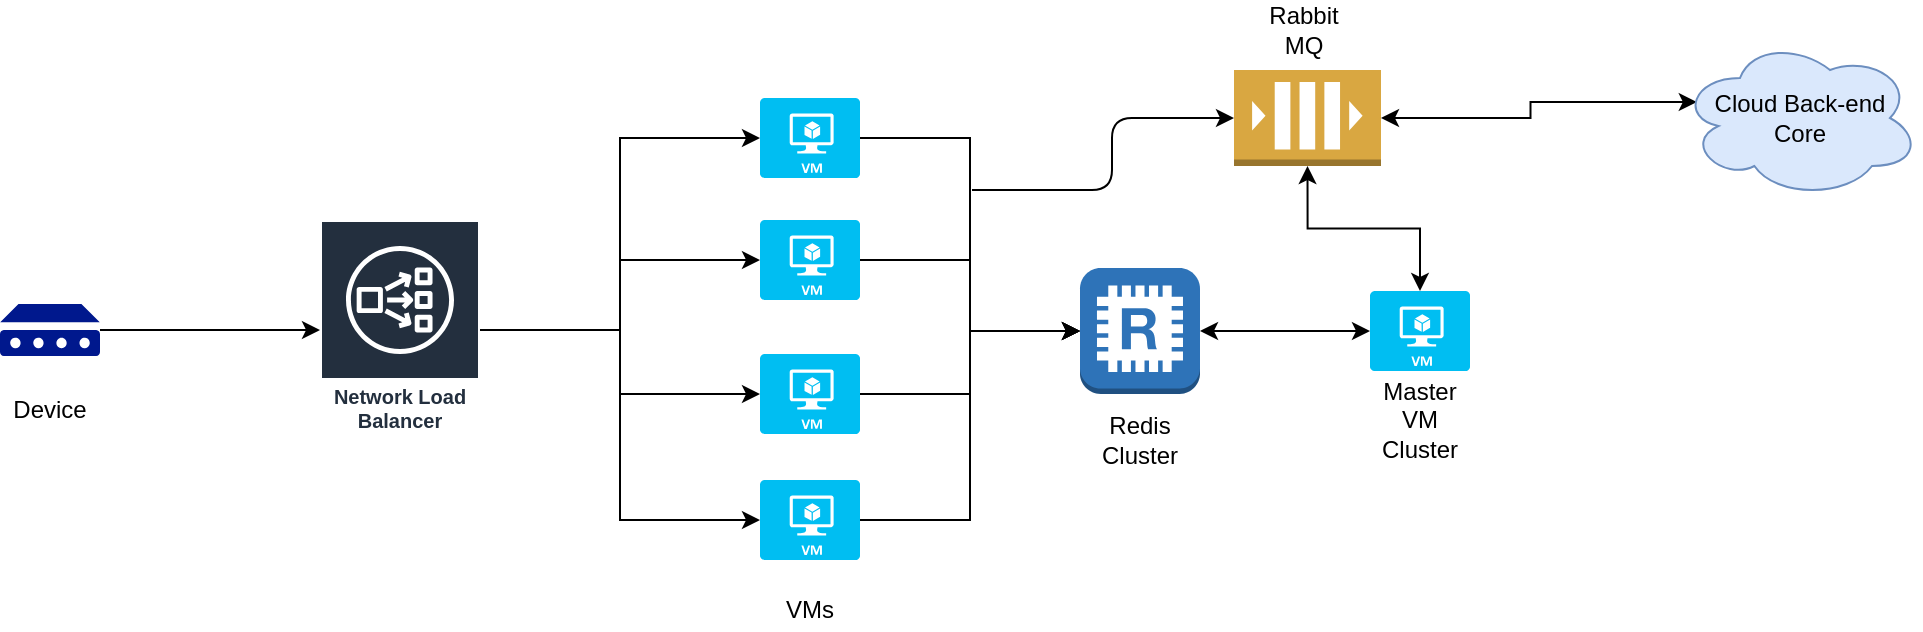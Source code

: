 <mxfile version="10.7.7" type="device"><diagram id="umXoTfQtE_7TIhDDbnXX" name="Page-1"><mxGraphModel dx="834" dy="484" grid="1" gridSize="10" guides="1" tooltips="1" connect="1" arrows="1" fold="1" page="1" pageScale="1" pageWidth="850" pageHeight="1100" math="0" shadow="0"><root><mxCell id="0"/><mxCell id="1" parent="0"/><mxCell id="30QPjz-wrwu4H0XQeL6g-3" style="edgeStyle=orthogonalEdgeStyle;rounded=0;orthogonalLoop=1;jettySize=auto;html=1;" edge="1" parent="1" source="30QPjz-wrwu4H0XQeL6g-1" target="30QPjz-wrwu4H0XQeL6g-2"><mxGeometry relative="1" as="geometry"/></mxCell><mxCell id="30QPjz-wrwu4H0XQeL6g-1" value="" style="pointerEvents=1;shadow=0;dashed=0;html=1;strokeColor=none;labelPosition=center;verticalLabelPosition=bottom;verticalAlign=top;align=center;shape=mxgraph.mscae.enterprise.device;fillColor=#00188D;" vertex="1" parent="1"><mxGeometry x="140" y="177" width="50" height="26" as="geometry"/></mxCell><mxCell id="30QPjz-wrwu4H0XQeL6g-9" style="edgeStyle=orthogonalEdgeStyle;rounded=0;orthogonalLoop=1;jettySize=auto;html=1;entryX=0;entryY=0.5;entryDx=0;entryDy=0;entryPerimeter=0;" edge="1" parent="1" source="30QPjz-wrwu4H0XQeL6g-2" target="30QPjz-wrwu4H0XQeL6g-8"><mxGeometry relative="1" as="geometry"/></mxCell><mxCell id="30QPjz-wrwu4H0XQeL6g-10" style="edgeStyle=orthogonalEdgeStyle;rounded=0;orthogonalLoop=1;jettySize=auto;html=1;entryX=0;entryY=0.5;entryDx=0;entryDy=0;entryPerimeter=0;" edge="1" parent="1" source="30QPjz-wrwu4H0XQeL6g-2" target="30QPjz-wrwu4H0XQeL6g-5"><mxGeometry relative="1" as="geometry"/></mxCell><mxCell id="30QPjz-wrwu4H0XQeL6g-11" style="edgeStyle=orthogonalEdgeStyle;rounded=0;orthogonalLoop=1;jettySize=auto;html=1;entryX=0;entryY=0.5;entryDx=0;entryDy=0;entryPerimeter=0;" edge="1" parent="1" source="30QPjz-wrwu4H0XQeL6g-2" target="30QPjz-wrwu4H0XQeL6g-6"><mxGeometry relative="1" as="geometry"/></mxCell><mxCell id="30QPjz-wrwu4H0XQeL6g-12" style="edgeStyle=orthogonalEdgeStyle;rounded=0;orthogonalLoop=1;jettySize=auto;html=1;entryX=0;entryY=0.5;entryDx=0;entryDy=0;entryPerimeter=0;" edge="1" parent="1" source="30QPjz-wrwu4H0XQeL6g-2" target="30QPjz-wrwu4H0XQeL6g-7"><mxGeometry relative="1" as="geometry"/></mxCell><mxCell id="30QPjz-wrwu4H0XQeL6g-2" value="Network Load Balancer" style="outlineConnect=0;fontColor=#232F3E;gradientColor=none;strokeColor=#ffffff;fillColor=#232F3E;dashed=0;verticalLabelPosition=middle;verticalAlign=bottom;align=center;html=1;whiteSpace=wrap;fontSize=10;fontStyle=1;spacing=3;shape=mxgraph.aws4.productIcon;prIcon=mxgraph.aws4.network_load_balancer;" vertex="1" parent="1"><mxGeometry x="300" y="135" width="80" height="110" as="geometry"/></mxCell><mxCell id="30QPjz-wrwu4H0XQeL6g-4" value="Device" style="text;html=1;strokeColor=none;fillColor=none;align=center;verticalAlign=middle;whiteSpace=wrap;rounded=0;" vertex="1" parent="1"><mxGeometry x="145" y="220" width="40" height="20" as="geometry"/></mxCell><mxCell id="30QPjz-wrwu4H0XQeL6g-17" style="edgeStyle=orthogonalEdgeStyle;rounded=0;orthogonalLoop=1;jettySize=auto;html=1;entryX=0;entryY=0.5;entryDx=0;entryDy=0;entryPerimeter=0;" edge="1" parent="1" source="30QPjz-wrwu4H0XQeL6g-5" target="30QPjz-wrwu4H0XQeL6g-14"><mxGeometry relative="1" as="geometry"/></mxCell><mxCell id="30QPjz-wrwu4H0XQeL6g-5" value="" style="verticalLabelPosition=bottom;html=1;verticalAlign=top;align=center;strokeColor=none;fillColor=#00BEF2;shape=mxgraph.azure.virtual_machine;" vertex="1" parent="1"><mxGeometry x="520" y="135" width="50" height="40" as="geometry"/></mxCell><mxCell id="30QPjz-wrwu4H0XQeL6g-18" style="edgeStyle=orthogonalEdgeStyle;rounded=0;orthogonalLoop=1;jettySize=auto;html=1;exitX=1;exitY=0.5;exitDx=0;exitDy=0;exitPerimeter=0;entryX=0;entryY=0.5;entryDx=0;entryDy=0;entryPerimeter=0;" edge="1" parent="1" source="30QPjz-wrwu4H0XQeL6g-6" target="30QPjz-wrwu4H0XQeL6g-14"><mxGeometry relative="1" as="geometry"/></mxCell><mxCell id="30QPjz-wrwu4H0XQeL6g-6" value="" style="verticalLabelPosition=bottom;html=1;verticalAlign=top;align=center;strokeColor=none;fillColor=#00BEF2;shape=mxgraph.azure.virtual_machine;" vertex="1" parent="1"><mxGeometry x="520" y="202" width="50" height="40" as="geometry"/></mxCell><mxCell id="30QPjz-wrwu4H0XQeL6g-15" style="edgeStyle=orthogonalEdgeStyle;rounded=0;orthogonalLoop=1;jettySize=auto;html=1;exitX=1;exitY=0.5;exitDx=0;exitDy=0;exitPerimeter=0;entryX=0;entryY=0.5;entryDx=0;entryDy=0;entryPerimeter=0;" edge="1" parent="1" source="30QPjz-wrwu4H0XQeL6g-7" target="30QPjz-wrwu4H0XQeL6g-14"><mxGeometry relative="1" as="geometry"/></mxCell><mxCell id="30QPjz-wrwu4H0XQeL6g-7" value="" style="verticalLabelPosition=bottom;html=1;verticalAlign=top;align=center;strokeColor=none;fillColor=#00BEF2;shape=mxgraph.azure.virtual_machine;" vertex="1" parent="1"><mxGeometry x="520" y="265" width="50" height="40" as="geometry"/></mxCell><mxCell id="30QPjz-wrwu4H0XQeL6g-19" style="edgeStyle=orthogonalEdgeStyle;rounded=0;orthogonalLoop=1;jettySize=auto;html=1;exitX=1;exitY=0.5;exitDx=0;exitDy=0;exitPerimeter=0;entryX=0;entryY=0.5;entryDx=0;entryDy=0;entryPerimeter=0;" edge="1" parent="1" source="30QPjz-wrwu4H0XQeL6g-8" target="30QPjz-wrwu4H0XQeL6g-14"><mxGeometry relative="1" as="geometry"/></mxCell><mxCell id="30QPjz-wrwu4H0XQeL6g-8" value="" style="verticalLabelPosition=bottom;html=1;verticalAlign=top;align=center;strokeColor=none;fillColor=#00BEF2;shape=mxgraph.azure.virtual_machine;" vertex="1" parent="1"><mxGeometry x="520" y="74" width="50" height="40" as="geometry"/></mxCell><mxCell id="30QPjz-wrwu4H0XQeL6g-13" value="VMs" style="text;html=1;strokeColor=none;fillColor=none;align=center;verticalAlign=middle;whiteSpace=wrap;rounded=0;" vertex="1" parent="1"><mxGeometry x="525" y="320" width="40" height="20" as="geometry"/></mxCell><mxCell id="30QPjz-wrwu4H0XQeL6g-23" style="edgeStyle=orthogonalEdgeStyle;rounded=0;orthogonalLoop=1;jettySize=auto;html=1;entryX=0;entryY=0.5;entryDx=0;entryDy=0;entryPerimeter=0;startArrow=classic;startFill=1;" edge="1" parent="1" source="30QPjz-wrwu4H0XQeL6g-14" target="30QPjz-wrwu4H0XQeL6g-21"><mxGeometry relative="1" as="geometry"/></mxCell><mxCell id="30QPjz-wrwu4H0XQeL6g-14" value="" style="outlineConnect=0;dashed=0;verticalLabelPosition=bottom;verticalAlign=top;align=center;html=1;shape=mxgraph.aws3.redis;fillColor=#2E73B8;gradientColor=none;" vertex="1" parent="1"><mxGeometry x="680" y="159" width="60" height="63" as="geometry"/></mxCell><mxCell id="30QPjz-wrwu4H0XQeL6g-20" value="Redis Cluster" style="text;html=1;strokeColor=none;fillColor=none;align=center;verticalAlign=middle;whiteSpace=wrap;rounded=0;" vertex="1" parent="1"><mxGeometry x="690" y="235" width="40" height="20" as="geometry"/></mxCell><mxCell id="30QPjz-wrwu4H0XQeL6g-28" style="edgeStyle=orthogonalEdgeStyle;rounded=0;orthogonalLoop=1;jettySize=auto;html=1;exitX=0.5;exitY=0;exitDx=0;exitDy=0;exitPerimeter=0;entryX=0.5;entryY=1;entryDx=0;entryDy=0;entryPerimeter=0;startArrow=classic;startFill=1;" edge="1" parent="1" source="30QPjz-wrwu4H0XQeL6g-21" target="30QPjz-wrwu4H0XQeL6g-24"><mxGeometry relative="1" as="geometry"/></mxCell><mxCell id="30QPjz-wrwu4H0XQeL6g-21" value="" style="verticalLabelPosition=bottom;html=1;verticalAlign=top;align=center;strokeColor=none;fillColor=#00BEF2;shape=mxgraph.azure.virtual_machine;" vertex="1" parent="1"><mxGeometry x="825" y="170.5" width="50" height="40" as="geometry"/></mxCell><mxCell id="30QPjz-wrwu4H0XQeL6g-22" value="Master VM Cluster" style="text;html=1;strokeColor=none;fillColor=none;align=center;verticalAlign=middle;whiteSpace=wrap;rounded=0;" vertex="1" parent="1"><mxGeometry x="830" y="225" width="40" height="20" as="geometry"/></mxCell><mxCell id="30QPjz-wrwu4H0XQeL6g-30" style="edgeStyle=orthogonalEdgeStyle;rounded=0;orthogonalLoop=1;jettySize=auto;html=1;entryX=0.07;entryY=0.4;entryDx=0;entryDy=0;entryPerimeter=0;startArrow=classic;startFill=1;" edge="1" parent="1" source="30QPjz-wrwu4H0XQeL6g-24" target="30QPjz-wrwu4H0XQeL6g-29"><mxGeometry relative="1" as="geometry"/></mxCell><mxCell id="30QPjz-wrwu4H0XQeL6g-24" value="" style="outlineConnect=0;dashed=0;verticalLabelPosition=bottom;verticalAlign=top;align=center;html=1;shape=mxgraph.aws3.queue;fillColor=#D9A741;gradientColor=none;" vertex="1" parent="1"><mxGeometry x="757" y="60" width="73.5" height="48" as="geometry"/></mxCell><mxCell id="30QPjz-wrwu4H0XQeL6g-25" value="Rabbit MQ" style="text;html=1;strokeColor=none;fillColor=none;align=center;verticalAlign=middle;whiteSpace=wrap;rounded=0;" vertex="1" parent="1"><mxGeometry x="772" y="30" width="40" height="20" as="geometry"/></mxCell><mxCell id="30QPjz-wrwu4H0XQeL6g-26" value="" style="endArrow=classic;html=1;entryX=0;entryY=0.5;entryDx=0;entryDy=0;entryPerimeter=0;" edge="1" parent="1" target="30QPjz-wrwu4H0XQeL6g-24"><mxGeometry width="50" height="50" relative="1" as="geometry"><mxPoint x="626" y="120" as="sourcePoint"/><mxPoint x="716" y="40" as="targetPoint"/><Array as="points"><mxPoint x="696" y="120"/><mxPoint x="696" y="84"/></Array></mxGeometry></mxCell><mxCell id="30QPjz-wrwu4H0XQeL6g-29" value="Cloud Back-end&lt;br&gt;Core" style="ellipse;shape=cloud;whiteSpace=wrap;html=1;fillColor=#dae8fc;strokeColor=#6c8ebf;" vertex="1" parent="1"><mxGeometry x="980" y="44" width="120" height="80" as="geometry"/></mxCell></root></mxGraphModel></diagram></mxfile>